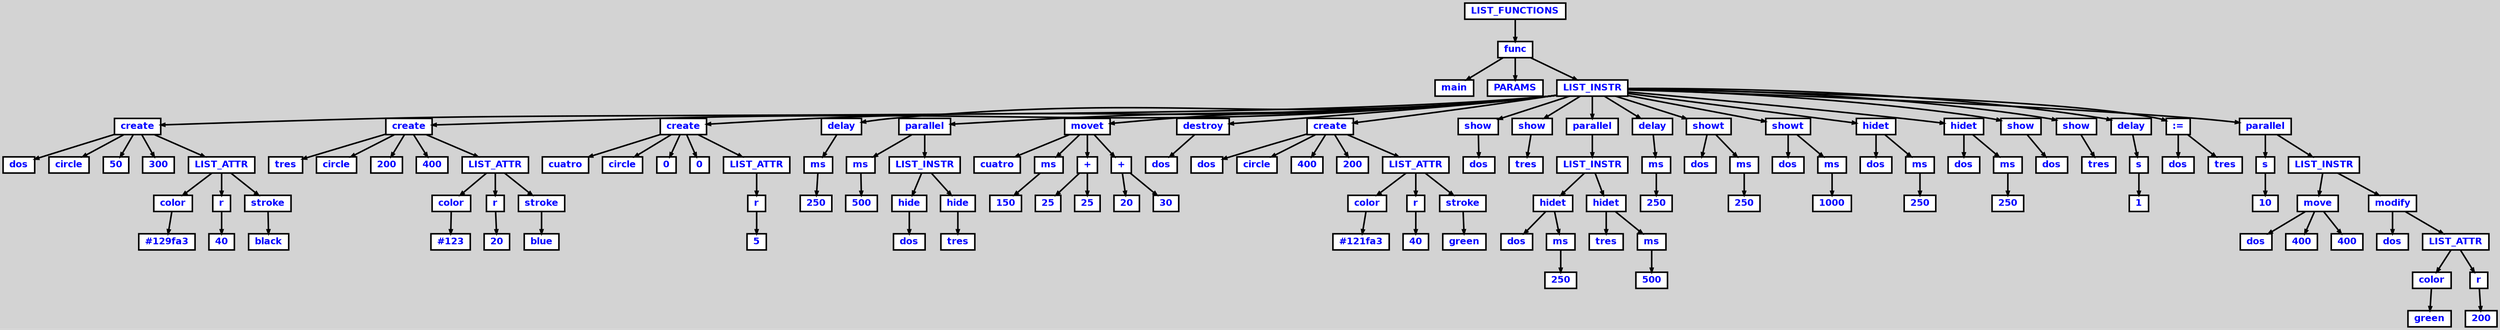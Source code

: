 digraph {

	ordering=out;
	ranksep=.4;
	bgcolor="lightgrey"; node [shape=box, fixedsize=false, fontsize=12, fontname="Helvetica-bold", fontcolor="blue"
		width=.25, height=.25, color="black", fillcolor="white", style="filled, solid, bold"];
	edge [arrowsize=.5, color="black", style="bold"]

  n0 [label="LIST_FUNCTIONS"];
  n1 [label="func"];
  n1 [label="func"];
  n2 [label="main"];
  n3 [label="PARAMS"];
  n4 [label="LIST_INSTR"];
  n4 [label="LIST_INSTR"];
  n5 [label="create"];
  n5 [label="create"];
  n6 [label="dos"];
  n7 [label="circle"];
  n8 [label="50"];
  n9 [label="300"];
  n10 [label="LIST_ATTR"];
  n10 [label="LIST_ATTR"];
  n11 [label="color"];
  n11 [label="color"];
  n12 [label="#129fa3"];
  n13 [label="r"];
  n13 [label="r"];
  n14 [label="40"];
  n15 [label="stroke"];
  n15 [label="stroke"];
  n16 [label="black"];
  n17 [label="create"];
  n17 [label="create"];
  n18 [label="tres"];
  n19 [label="circle"];
  n20 [label="200"];
  n21 [label="400"];
  n22 [label="LIST_ATTR"];
  n22 [label="LIST_ATTR"];
  n23 [label="color"];
  n23 [label="color"];
  n24 [label="#123"];
  n25 [label="r"];
  n25 [label="r"];
  n26 [label="20"];
  n27 [label="stroke"];
  n27 [label="stroke"];
  n28 [label="blue"];
  n29 [label="create"];
  n29 [label="create"];
  n30 [label="cuatro"];
  n31 [label="circle"];
  n32 [label="0"];
  n33 [label="0"];
  n34 [label="LIST_ATTR"];
  n34 [label="LIST_ATTR"];
  n35 [label="r"];
  n35 [label="r"];
  n36 [label="5"];
  n37 [label="delay"];
  n37 [label="delay"];
  n38 [label="ms"];
  n38 [label="ms"];
  n39 [label="250"];
  n40 [label="parallel"];
  n40 [label="parallel"];
  n41 [label="ms"];
  n41 [label="ms"];
  n42 [label="500"];
  n43 [label="LIST_INSTR"];
  n43 [label="LIST_INSTR"];
  n44 [label="hide"];
  n44 [label="hide"];
  n45 [label="dos"];
  n46 [label="hide"];
  n46 [label="hide"];
  n47 [label="tres"];
  n48 [label="movet"];
  n48 [label="movet"];
  n49 [label="cuatro"];
  n50 [label="ms"];
  n50 [label="ms"];
  n51 [label="150"];
  n52 [label="+"];
  n52 [label="+"];
  n53 [label="25"];
  n54 [label="25"];
  n55 [label="+"];
  n55 [label="+"];
  n56 [label="20"];
  n57 [label="30"];
  n58 [label="destroy"];
  n58 [label="destroy"];
  n59 [label="dos"];
  n60 [label="create"];
  n60 [label="create"];
  n61 [label="dos"];
  n62 [label="circle"];
  n63 [label="400"];
  n64 [label="200"];
  n65 [label="LIST_ATTR"];
  n65 [label="LIST_ATTR"];
  n66 [label="color"];
  n66 [label="color"];
  n67 [label="#121fa3"];
  n68 [label="r"];
  n68 [label="r"];
  n69 [label="40"];
  n70 [label="stroke"];
  n70 [label="stroke"];
  n71 [label="green"];
  n72 [label="show"];
  n72 [label="show"];
  n73 [label="dos"];
  n74 [label="show"];
  n74 [label="show"];
  n75 [label="tres"];
  n76 [label="parallel"];
  n76 [label="parallel"];
  n77 [label="LIST_INSTR"];
  n77 [label="LIST_INSTR"];
  n78 [label="hidet"];
  n78 [label="hidet"];
  n79 [label="dos"];
  n80 [label="ms"];
  n80 [label="ms"];
  n81 [label="250"];
  n82 [label="hidet"];
  n82 [label="hidet"];
  n83 [label="tres"];
  n84 [label="ms"];
  n84 [label="ms"];
  n85 [label="500"];
  n86 [label="delay"];
  n86 [label="delay"];
  n87 [label="ms"];
  n87 [label="ms"];
  n88 [label="250"];
  n89 [label="showt"];
  n89 [label="showt"];
  n90 [label="dos"];
  n91 [label="ms"];
  n91 [label="ms"];
  n92 [label="250"];
  n93 [label="showt"];
  n93 [label="showt"];
  n94 [label="dos"];
  n95 [label="ms"];
  n95 [label="ms"];
  n96 [label="1000"];
  n97 [label="hidet"];
  n97 [label="hidet"];
  n98 [label="dos"];
  n99 [label="ms"];
  n99 [label="ms"];
  n100 [label="250"];
  n101 [label="hidet"];
  n101 [label="hidet"];
  n102 [label="dos"];
  n103 [label="ms"];
  n103 [label="ms"];
  n104 [label="250"];
  n105 [label="show"];
  n105 [label="show"];
  n106 [label="dos"];
  n107 [label="show"];
  n107 [label="show"];
  n108 [label="tres"];
  n109 [label="delay"];
  n109 [label="delay"];
  n110 [label="s"];
  n110 [label="s"];
  n111 [label="1"];
  n112 [label=":="];
  n112 [label=":="];
  n113 [label="dos"];
  n114 [label="tres"];
  n115 [label="parallel"];
  n115 [label="parallel"];
  n116 [label="s"];
  n116 [label="s"];
  n117 [label="10"];
  n118 [label="LIST_INSTR"];
  n118 [label="LIST_INSTR"];
  n119 [label="move"];
  n119 [label="move"];
  n120 [label="dos"];
  n121 [label="400"];
  n122 [label="400"];
  n123 [label="modify"];
  n123 [label="modify"];
  n124 [label="dos"];
  n125 [label="LIST_ATTR"];
  n125 [label="LIST_ATTR"];
  n126 [label="color"];
  n126 [label="color"];
  n127 [label="green"];
  n128 [label="r"];
  n128 [label="r"];
  n129 [label="200"];

  n0 -> n1 // "LIST_FUNCTIONS" -> "func"
  n1 -> n2 // "func" -> "main"
  n1 -> n3 // "func" -> "PARAMS"
  n1 -> n4 // "func" -> "LIST_INSTR"
  n4 -> n5 // "LIST_INSTR" -> "create"
  n5 -> n6 // "create" -> "dos"
  n5 -> n7 // "create" -> "circle"
  n5 -> n8 // "create" -> "50"
  n5 -> n9 // "create" -> "300"
  n5 -> n10 // "create" -> "LIST_ATTR"
  n10 -> n11 // "LIST_ATTR" -> "color"
  n11 -> n12 // "color" -> "#129fa3"
  n10 -> n13 // "LIST_ATTR" -> "r"
  n13 -> n14 // "r" -> "40"
  n10 -> n15 // "LIST_ATTR" -> "stroke"
  n15 -> n16 // "stroke" -> "black"
  n4 -> n17 // "LIST_INSTR" -> "create"
  n17 -> n18 // "create" -> "tres"
  n17 -> n19 // "create" -> "circle"
  n17 -> n20 // "create" -> "200"
  n17 -> n21 // "create" -> "400"
  n17 -> n22 // "create" -> "LIST_ATTR"
  n22 -> n23 // "LIST_ATTR" -> "color"
  n23 -> n24 // "color" -> "#123"
  n22 -> n25 // "LIST_ATTR" -> "r"
  n25 -> n26 // "r" -> "20"
  n22 -> n27 // "LIST_ATTR" -> "stroke"
  n27 -> n28 // "stroke" -> "blue"
  n4 -> n29 // "LIST_INSTR" -> "create"
  n29 -> n30 // "create" -> "cuatro"
  n29 -> n31 // "create" -> "circle"
  n29 -> n32 // "create" -> "0"
  n29 -> n33 // "create" -> "0"
  n29 -> n34 // "create" -> "LIST_ATTR"
  n34 -> n35 // "LIST_ATTR" -> "r"
  n35 -> n36 // "r" -> "5"
  n4 -> n37 // "LIST_INSTR" -> "delay"
  n37 -> n38 // "delay" -> "ms"
  n38 -> n39 // "ms" -> "250"
  n4 -> n40 // "LIST_INSTR" -> "parallel"
  n40 -> n41 // "parallel" -> "ms"
  n41 -> n42 // "ms" -> "500"
  n40 -> n43 // "parallel" -> "LIST_INSTR"
  n43 -> n44 // "LIST_INSTR" -> "hide"
  n44 -> n45 // "hide" -> "dos"
  n43 -> n46 // "LIST_INSTR" -> "hide"
  n46 -> n47 // "hide" -> "tres"
  n4 -> n48 // "LIST_INSTR" -> "movet"
  n48 -> n49 // "movet" -> "cuatro"
  n48 -> n50 // "movet" -> "ms"
  n50 -> n51 // "ms" -> "150"
  n48 -> n52 // "movet" -> "+"
  n52 -> n53 // "+" -> "25"
  n52 -> n54 // "+" -> "25"
  n48 -> n55 // "movet" -> "+"
  n55 -> n56 // "+" -> "20"
  n55 -> n57 // "+" -> "30"
  n4 -> n58 // "LIST_INSTR" -> "destroy"
  n58 -> n59 // "destroy" -> "dos"
  n4 -> n60 // "LIST_INSTR" -> "create"
  n60 -> n61 // "create" -> "dos"
  n60 -> n62 // "create" -> "circle"
  n60 -> n63 // "create" -> "400"
  n60 -> n64 // "create" -> "200"
  n60 -> n65 // "create" -> "LIST_ATTR"
  n65 -> n66 // "LIST_ATTR" -> "color"
  n66 -> n67 // "color" -> "#121fa3"
  n65 -> n68 // "LIST_ATTR" -> "r"
  n68 -> n69 // "r" -> "40"
  n65 -> n70 // "LIST_ATTR" -> "stroke"
  n70 -> n71 // "stroke" -> "green"
  n4 -> n72 // "LIST_INSTR" -> "show"
  n72 -> n73 // "show" -> "dos"
  n4 -> n74 // "LIST_INSTR" -> "show"
  n74 -> n75 // "show" -> "tres"
  n4 -> n76 // "LIST_INSTR" -> "parallel"
  n76 -> n77 // "parallel" -> "LIST_INSTR"
  n77 -> n78 // "LIST_INSTR" -> "hidet"
  n78 -> n79 // "hidet" -> "dos"
  n78 -> n80 // "hidet" -> "ms"
  n80 -> n81 // "ms" -> "250"
  n77 -> n82 // "LIST_INSTR" -> "hidet"
  n82 -> n83 // "hidet" -> "tres"
  n82 -> n84 // "hidet" -> "ms"
  n84 -> n85 // "ms" -> "500"
  n4 -> n86 // "LIST_INSTR" -> "delay"
  n86 -> n87 // "delay" -> "ms"
  n87 -> n88 // "ms" -> "250"
  n4 -> n89 // "LIST_INSTR" -> "showt"
  n89 -> n90 // "showt" -> "dos"
  n89 -> n91 // "showt" -> "ms"
  n91 -> n92 // "ms" -> "250"
  n4 -> n93 // "LIST_INSTR" -> "showt"
  n93 -> n94 // "showt" -> "dos"
  n93 -> n95 // "showt" -> "ms"
  n95 -> n96 // "ms" -> "1000"
  n4 -> n97 // "LIST_INSTR" -> "hidet"
  n97 -> n98 // "hidet" -> "dos"
  n97 -> n99 // "hidet" -> "ms"
  n99 -> n100 // "ms" -> "250"
  n4 -> n101 // "LIST_INSTR" -> "hidet"
  n101 -> n102 // "hidet" -> "dos"
  n101 -> n103 // "hidet" -> "ms"
  n103 -> n104 // "ms" -> "250"
  n4 -> n105 // "LIST_INSTR" -> "show"
  n105 -> n106 // "show" -> "dos"
  n4 -> n107 // "LIST_INSTR" -> "show"
  n107 -> n108 // "show" -> "tres"
  n4 -> n109 // "LIST_INSTR" -> "delay"
  n109 -> n110 // "delay" -> "s"
  n110 -> n111 // "s" -> "1"
  n4 -> n112 // "LIST_INSTR" -> ":="
  n112 -> n113 // ":=" -> "dos"
  n112 -> n114 // ":=" -> "tres"
  n4 -> n115 // "LIST_INSTR" -> "parallel"
  n115 -> n116 // "parallel" -> "s"
  n116 -> n117 // "s" -> "10"
  n115 -> n118 // "parallel" -> "LIST_INSTR"
  n118 -> n119 // "LIST_INSTR" -> "move"
  n119 -> n120 // "move" -> "dos"
  n119 -> n121 // "move" -> "400"
  n119 -> n122 // "move" -> "400"
  n118 -> n123 // "LIST_INSTR" -> "modify"
  n123 -> n124 // "modify" -> "dos"
  n123 -> n125 // "modify" -> "LIST_ATTR"
  n125 -> n126 // "LIST_ATTR" -> "color"
  n126 -> n127 // "color" -> "green"
  n125 -> n128 // "LIST_ATTR" -> "r"
  n128 -> n129 // "r" -> "200"

}
